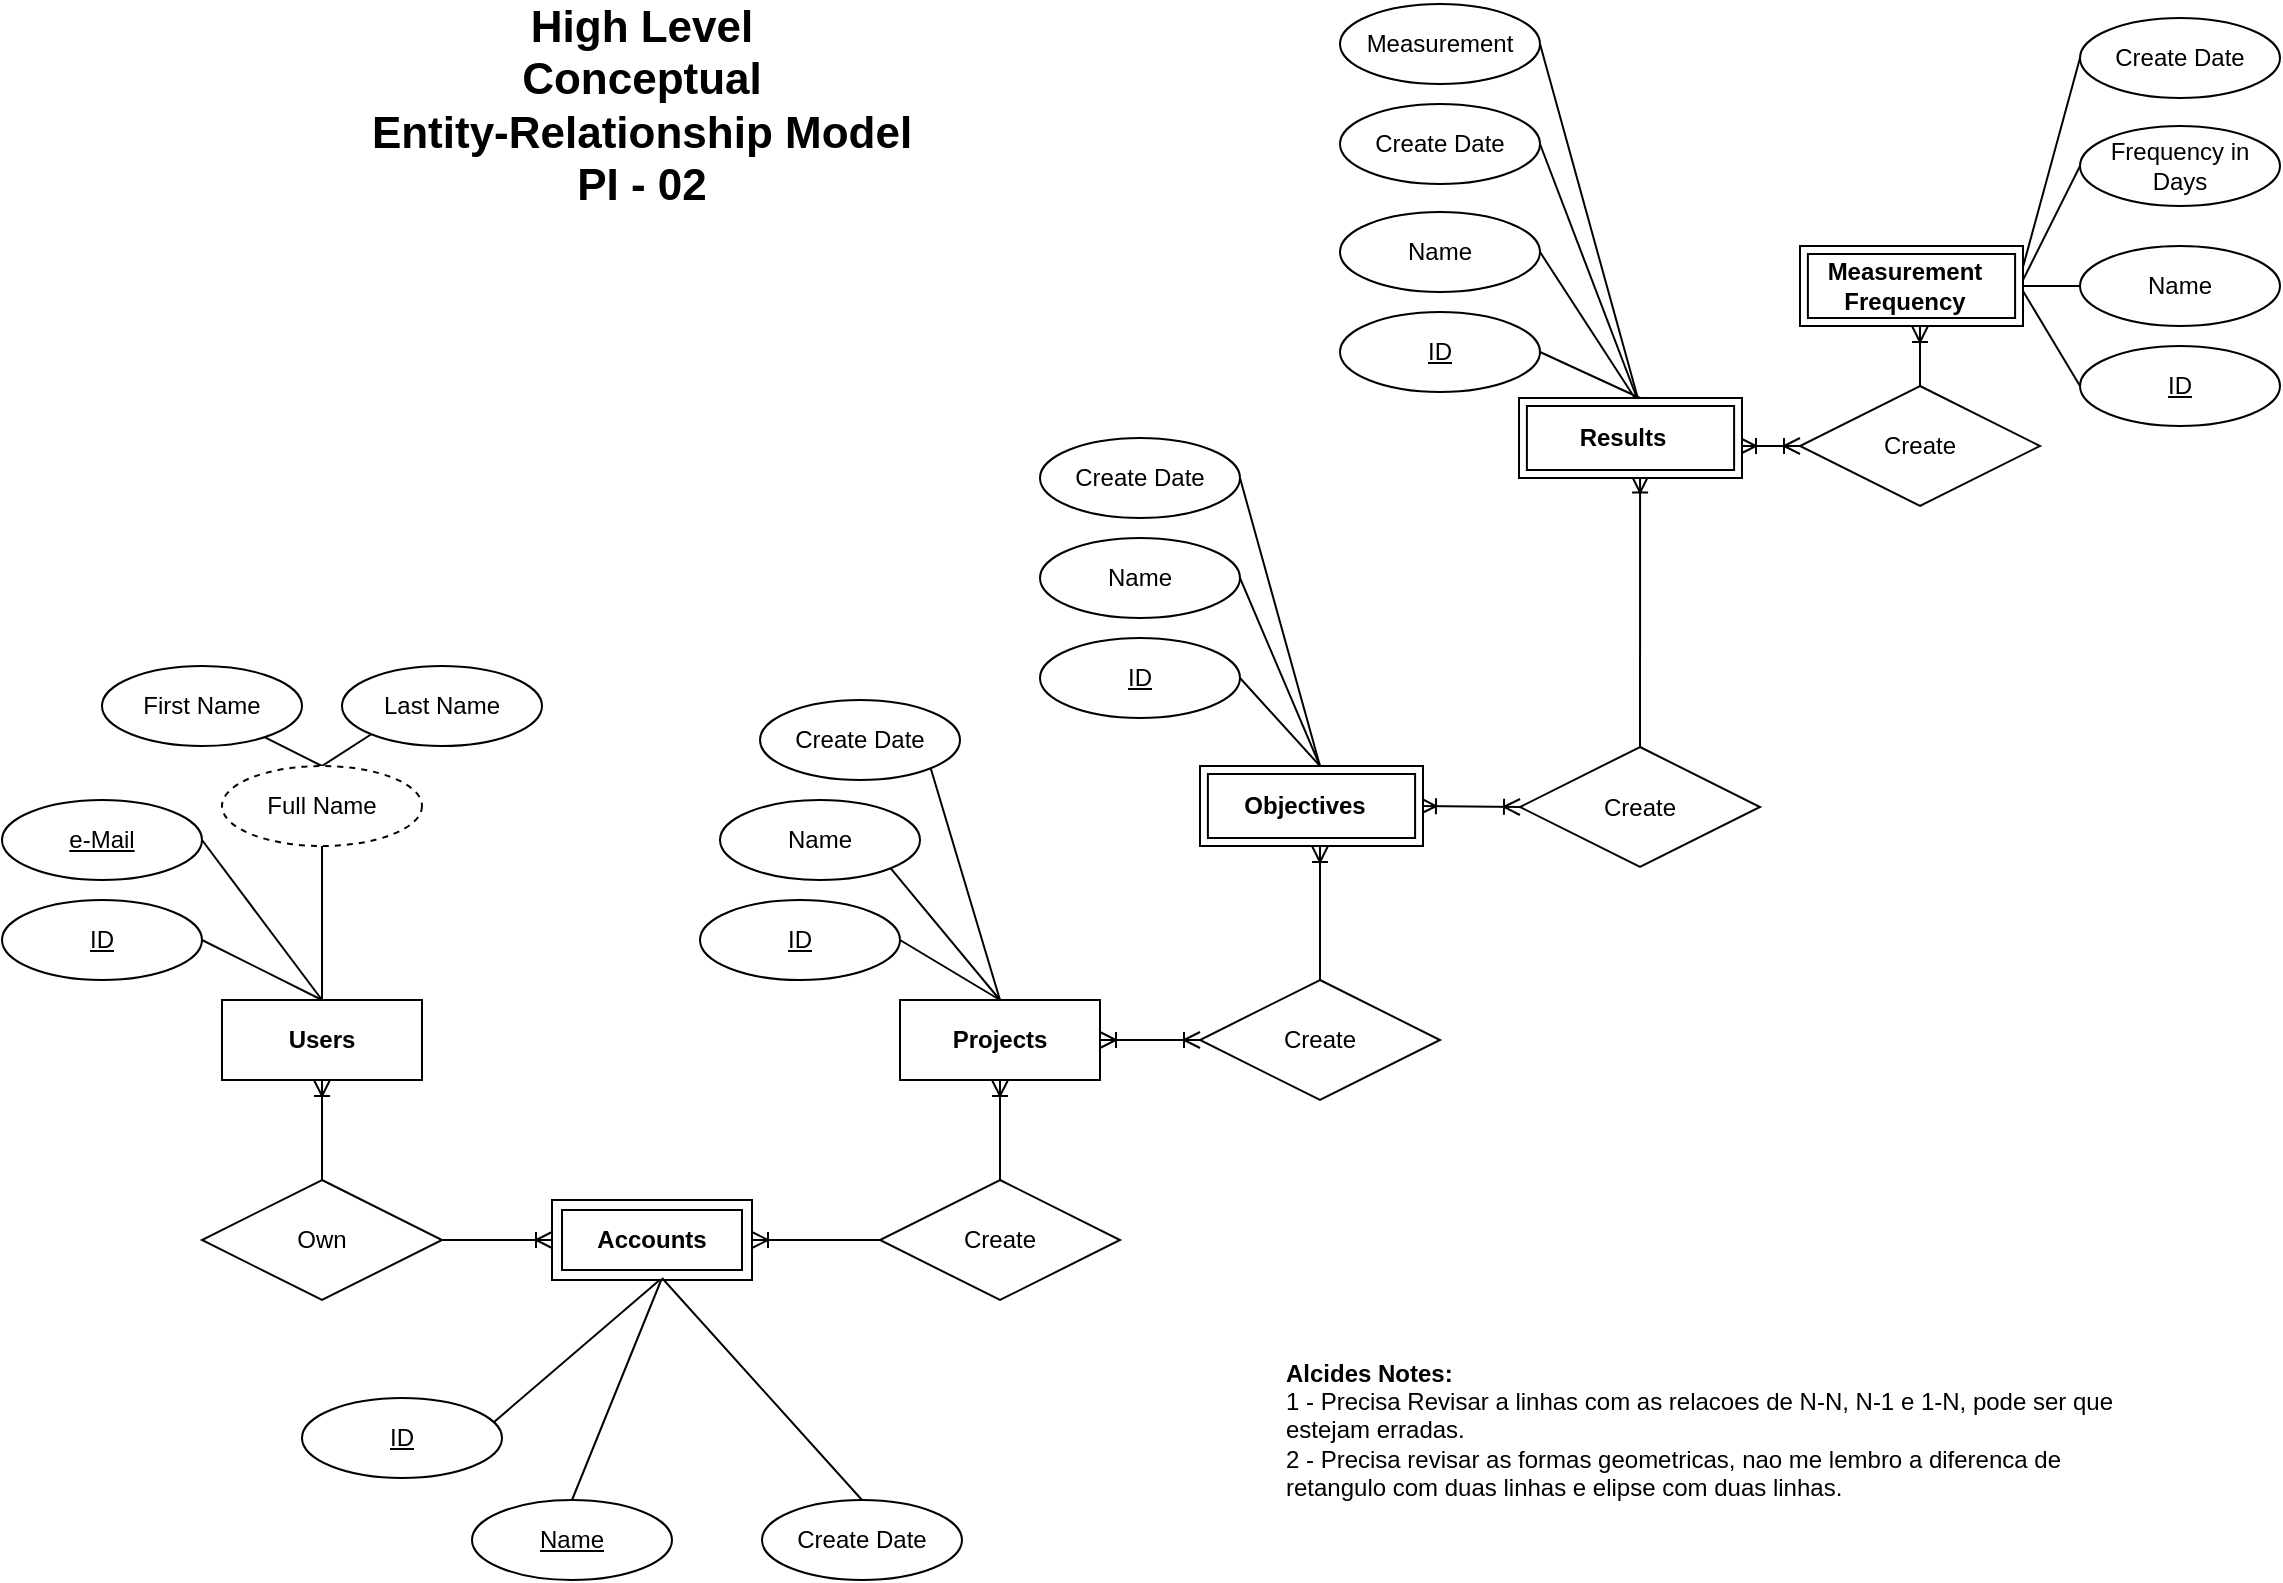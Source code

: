 <mxfile version="18.0.3" type="device"><diagram id="R2lEEEUBdFMjLlhIrx00" name="Page-1"><mxGraphModel dx="1422" dy="772" grid="1" gridSize="10" guides="1" tooltips="1" connect="1" arrows="1" fold="1" page="1" pageScale="1" pageWidth="1169" pageHeight="827" math="0" shadow="0" extFonts="Permanent Marker^https://fonts.googleapis.com/css?family=Permanent+Marker"><root><mxCell id="0"/><mxCell id="1" parent="0"/><mxCell id="SKkGPcV93eEnw3gqPqGm-1" style="edgeStyle=none;rounded=0;orthogonalLoop=1;jettySize=auto;html=1;exitX=0.5;exitY=1;exitDx=0;exitDy=0;entryX=0.5;entryY=0;entryDx=0;entryDy=0;endArrow=none;endFill=0;startArrow=ERoneToMany;startFill=0;" parent="1" source="SKkGPcV93eEnw3gqPqGm-2" target="SKkGPcV93eEnw3gqPqGm-14" edge="1"><mxGeometry relative="1" as="geometry"><mxPoint x="340" y="531.0" as="targetPoint"/></mxGeometry></mxCell><mxCell id="SKkGPcV93eEnw3gqPqGm-2" value="&lt;b&gt;Users&lt;/b&gt;" style="whiteSpace=wrap;html=1;align=center;" parent="1" vertex="1"><mxGeometry x="130" y="511" width="100" height="40" as="geometry"/></mxCell><mxCell id="SKkGPcV93eEnw3gqPqGm-6" value="Last Name" style="ellipse;whiteSpace=wrap;html=1;align=center;" parent="1" vertex="1"><mxGeometry x="190" y="344" width="100" height="40" as="geometry"/></mxCell><mxCell id="SKkGPcV93eEnw3gqPqGm-8" value="e-Mail" style="ellipse;whiteSpace=wrap;html=1;align=center;fontStyle=4;" parent="1" vertex="1"><mxGeometry x="20" y="411" width="100" height="40" as="geometry"/></mxCell><mxCell id="SKkGPcV93eEnw3gqPqGm-9" style="rounded=0;orthogonalLoop=1;jettySize=auto;html=1;exitX=1;exitY=0.5;exitDx=0;exitDy=0;endArrow=none;endFill=0;" parent="1" source="SKkGPcV93eEnw3gqPqGm-8" edge="1"><mxGeometry relative="1" as="geometry"><mxPoint x="150" y="471" as="sourcePoint"/><mxPoint x="180" y="511" as="targetPoint"/></mxGeometry></mxCell><mxCell id="SKkGPcV93eEnw3gqPqGm-10" style="rounded=0;orthogonalLoop=1;jettySize=auto;html=1;endArrow=none;endFill=0;exitX=0.5;exitY=1;exitDx=0;exitDy=0;" parent="1" source="3QdAhj6eM5mHvInQrZt5-24" edge="1"><mxGeometry relative="1" as="geometry"><mxPoint x="190" y="401" as="sourcePoint"/><mxPoint x="180" y="511" as="targetPoint"/></mxGeometry></mxCell><mxCell id="SKkGPcV93eEnw3gqPqGm-13" style="edgeStyle=none;rounded=0;orthogonalLoop=1;jettySize=auto;html=1;exitX=1;exitY=0.5;exitDx=0;exitDy=0;startArrow=none;startFill=0;endArrow=ERoneToMany;endFill=0;entryX=0;entryY=0.5;entryDx=0;entryDy=0;" parent="1" source="SKkGPcV93eEnw3gqPqGm-14" target="3QdAhj6eM5mHvInQrZt5-47" edge="1"><mxGeometry relative="1" as="geometry"><mxPoint x="250" y="621.0" as="sourcePoint"/><mxPoint x="330" y="631" as="targetPoint"/></mxGeometry></mxCell><mxCell id="SKkGPcV93eEnw3gqPqGm-14" value="Own" style="shape=rhombus;perimeter=rhombusPerimeter;whiteSpace=wrap;html=1;align=center;" parent="1" vertex="1"><mxGeometry x="120" y="601" width="120" height="60" as="geometry"/></mxCell><mxCell id="3QdAhj6eM5mHvInQrZt5-45" style="edgeStyle=none;rounded=0;orthogonalLoop=1;jettySize=auto;html=1;exitX=0.5;exitY=1;exitDx=0;exitDy=0;entryX=0.5;entryY=0;entryDx=0;entryDy=0;endArrow=none;endFill=0;startArrow=ERoneToMany;startFill=0;" parent="1" source="SKkGPcV93eEnw3gqPqGm-17" target="3QdAhj6eM5mHvInQrZt5-44" edge="1"><mxGeometry relative="1" as="geometry"/></mxCell><mxCell id="SKkGPcV93eEnw3gqPqGm-17" value="&lt;b&gt;Projects&lt;/b&gt;" style="whiteSpace=wrap;html=1;align=center;" parent="1" vertex="1"><mxGeometry x="469" y="511" width="100" height="40" as="geometry"/></mxCell><mxCell id="SKkGPcV93eEnw3gqPqGm-18" style="rounded=0;orthogonalLoop=1;jettySize=auto;html=1;exitX=1;exitY=0.5;exitDx=0;exitDy=0;entryX=0.5;entryY=0;entryDx=0;entryDy=0;endArrow=none;endFill=0;" parent="1" source="SKkGPcV93eEnw3gqPqGm-19" target="SKkGPcV93eEnw3gqPqGm-17" edge="1"><mxGeometry relative="1" as="geometry"/></mxCell><mxCell id="SKkGPcV93eEnw3gqPqGm-19" value="ID" style="ellipse;whiteSpace=wrap;html=1;align=center;fontStyle=4;" parent="1" vertex="1"><mxGeometry x="369" y="461" width="100" height="40" as="geometry"/></mxCell><mxCell id="SKkGPcV93eEnw3gqPqGm-23" style="rounded=0;orthogonalLoop=1;jettySize=auto;html=1;endArrow=none;endFill=0;exitX=1;exitY=1;exitDx=0;exitDy=0;" parent="1" source="SKkGPcV93eEnw3gqPqGm-27" edge="1"><mxGeometry relative="1" as="geometry"><mxPoint x="509" y="382" as="sourcePoint"/><mxPoint x="519" y="511" as="targetPoint"/></mxGeometry></mxCell><mxCell id="SKkGPcV93eEnw3gqPqGm-27" value="Name" style="ellipse;whiteSpace=wrap;html=1;align=center;" parent="1" vertex="1"><mxGeometry x="379" y="411" width="100" height="40" as="geometry"/></mxCell><mxCell id="SKkGPcV93eEnw3gqPqGm-31" style="rounded=0;orthogonalLoop=1;jettySize=auto;html=1;exitX=1;exitY=0;exitDx=0;exitDy=0;endArrow=none;endFill=0;" parent="1" edge="1"><mxGeometry relative="1" as="geometry"><mxPoint x="350" y="650" as="targetPoint"/><mxPoint x="260.355" y="726.858" as="sourcePoint"/></mxGeometry></mxCell><mxCell id="SKkGPcV93eEnw3gqPqGm-32" value="ID" style="ellipse;whiteSpace=wrap;html=1;align=center;fontStyle=4;" parent="1" vertex="1"><mxGeometry x="170" y="710" width="100" height="40" as="geometry"/></mxCell><mxCell id="SKkGPcV93eEnw3gqPqGm-37" style="edgeStyle=none;rounded=0;orthogonalLoop=1;jettySize=auto;html=1;exitX=0.5;exitY=0;exitDx=0;exitDy=0;startArrow=none;startFill=0;endArrow=none;endFill=0;" parent="1" source="SKkGPcV93eEnw3gqPqGm-38" edge="1"><mxGeometry relative="1" as="geometry"><mxPoint x="315" y="741" as="sourcePoint"/><mxPoint x="350" y="650" as="targetPoint"/></mxGeometry></mxCell><mxCell id="SKkGPcV93eEnw3gqPqGm-38" value="Name" style="ellipse;whiteSpace=wrap;html=1;align=center;fontStyle=4;" parent="1" vertex="1"><mxGeometry x="255" y="761" width="100" height="40" as="geometry"/></mxCell><mxCell id="SKkGPcV93eEnw3gqPqGm-41" style="edgeStyle=none;rounded=0;orthogonalLoop=1;jettySize=auto;html=1;exitX=1;exitY=1;exitDx=0;exitDy=0;startArrow=none;startFill=0;endArrow=none;endFill=0;" parent="1" source="SKkGPcV93eEnw3gqPqGm-42" edge="1"><mxGeometry relative="1" as="geometry"><mxPoint x="519" y="511" as="targetPoint"/></mxGeometry></mxCell><mxCell id="SKkGPcV93eEnw3gqPqGm-42" value="Create Date" style="ellipse;whiteSpace=wrap;html=1;align=center;" parent="1" vertex="1"><mxGeometry x="399" y="361" width="100" height="40" as="geometry"/></mxCell><mxCell id="SKkGPcV93eEnw3gqPqGm-44" style="edgeStyle=none;rounded=0;orthogonalLoop=1;jettySize=auto;html=1;exitX=1;exitY=1;exitDx=0;exitDy=0;startArrow=none;startFill=0;endArrow=none;endFill=0;" parent="1" edge="1"><mxGeometry relative="1" as="geometry"><mxPoint x="668.995" y="288.142" as="sourcePoint"/><mxPoint x="668.995" y="288.142" as="targetPoint"/></mxGeometry></mxCell><mxCell id="3QdAhj6eM5mHvInQrZt5-2" style="rounded=0;orthogonalLoop=1;jettySize=auto;html=1;entryX=0.5;entryY=0;entryDx=0;entryDy=0;endArrow=none;endFill=0;" parent="1" source="3QdAhj6eM5mHvInQrZt5-1" target="3QdAhj6eM5mHvInQrZt5-24" edge="1"><mxGeometry relative="1" as="geometry"><mxPoint x="180" y="394" as="targetPoint"/></mxGeometry></mxCell><mxCell id="3QdAhj6eM5mHvInQrZt5-1" value="First Name" style="ellipse;whiteSpace=wrap;html=1;align=center;" parent="1" vertex="1"><mxGeometry x="70" y="344" width="100" height="40" as="geometry"/></mxCell><mxCell id="3QdAhj6eM5mHvInQrZt5-3" style="rounded=0;orthogonalLoop=1;jettySize=auto;html=1;entryX=0;entryY=1;entryDx=0;entryDy=0;endArrow=none;endFill=0;exitX=0.5;exitY=0;exitDx=0;exitDy=0;" parent="1" source="3QdAhj6eM5mHvInQrZt5-24" target="SKkGPcV93eEnw3gqPqGm-6" edge="1"><mxGeometry relative="1" as="geometry"><mxPoint x="180" y="394" as="sourcePoint"/><mxPoint x="190" y="404" as="targetPoint"/></mxGeometry></mxCell><mxCell id="3QdAhj6eM5mHvInQrZt5-6" style="edgeStyle=none;rounded=0;orthogonalLoop=1;jettySize=auto;html=1;exitX=0.5;exitY=1;exitDx=0;exitDy=0;endArrow=none;endFill=0;" parent="1" edge="1"><mxGeometry relative="1" as="geometry"><mxPoint x="290" y="451" as="sourcePoint"/><mxPoint x="290" y="451" as="targetPoint"/></mxGeometry></mxCell><mxCell id="3QdAhj6eM5mHvInQrZt5-11" style="edgeStyle=none;rounded=0;orthogonalLoop=1;jettySize=auto;html=1;exitX=1;exitY=0.5;exitDx=0;exitDy=0;endArrow=none;endFill=0;" parent="1" source="3QdAhj6eM5mHvInQrZt5-12" edge="1"><mxGeometry relative="1" as="geometry"><mxPoint x="180" y="511" as="targetPoint"/><mxPoint x="120" y="481" as="sourcePoint"/></mxGeometry></mxCell><mxCell id="3QdAhj6eM5mHvInQrZt5-12" value="ID" style="ellipse;whiteSpace=wrap;html=1;align=center;fontStyle=4;" parent="1" vertex="1"><mxGeometry x="20" y="461" width="100" height="40" as="geometry"/></mxCell><mxCell id="3QdAhj6eM5mHvInQrZt5-24" value="Full Name" style="ellipse;whiteSpace=wrap;html=1;align=center;dashed=1;" parent="1" vertex="1"><mxGeometry x="130" y="394" width="100" height="40" as="geometry"/></mxCell><mxCell id="3QdAhj6eM5mHvInQrZt5-52" style="edgeStyle=none;rounded=0;orthogonalLoop=1;jettySize=auto;html=1;exitX=0.5;exitY=0;exitDx=0;exitDy=0;entryX=1;entryY=0.5;entryDx=0;entryDy=0;startArrow=none;startFill=0;endArrow=none;endFill=0;" parent="1" target="3QdAhj6eM5mHvInQrZt5-49" edge="1"><mxGeometry relative="1" as="geometry"><mxPoint x="679.0" y="394" as="sourcePoint"/></mxGeometry></mxCell><mxCell id="3QdAhj6eM5mHvInQrZt5-53" style="edgeStyle=none;rounded=0;orthogonalLoop=1;jettySize=auto;html=1;exitX=0.5;exitY=0;exitDx=0;exitDy=0;entryX=1;entryY=0.5;entryDx=0;entryDy=0;startArrow=none;startFill=0;endArrow=none;endFill=0;" parent="1" target="3QdAhj6eM5mHvInQrZt5-51" edge="1"><mxGeometry relative="1" as="geometry"><mxPoint x="679.0" y="394" as="sourcePoint"/></mxGeometry></mxCell><mxCell id="3QdAhj6eM5mHvInQrZt5-29" style="edgeStyle=none;rounded=0;orthogonalLoop=1;jettySize=auto;html=1;exitX=0.5;exitY=1;exitDx=0;exitDy=0;endArrow=none;endFill=0;" parent="1" edge="1"><mxGeometry relative="1" as="geometry"><mxPoint x="679.0" y="437.83" as="sourcePoint"/><mxPoint x="679.0" y="437.83" as="targetPoint"/></mxGeometry></mxCell><mxCell id="3QdAhj6eM5mHvInQrZt5-37" style="edgeStyle=none;rounded=0;orthogonalLoop=1;jettySize=auto;html=1;exitX=0.5;exitY=1;exitDx=0;exitDy=0;endArrow=none;endFill=0;" parent="1" edge="1"><mxGeometry relative="1" as="geometry"><mxPoint x="833.64" y="330" as="sourcePoint"/><mxPoint x="833.64" y="330" as="targetPoint"/></mxGeometry></mxCell><mxCell id="3QdAhj6eM5mHvInQrZt5-43" style="edgeStyle=none;rounded=0;orthogonalLoop=1;jettySize=auto;html=1;exitX=1;exitY=1;exitDx=0;exitDy=0;endArrow=none;endFill=0;" parent="1" edge="1"><mxGeometry relative="1" as="geometry"><mxPoint x="535.355" y="755.142" as="sourcePoint"/><mxPoint x="535.355" y="755.142" as="targetPoint"/></mxGeometry></mxCell><mxCell id="3QdAhj6eM5mHvInQrZt5-46" style="edgeStyle=none;rounded=0;orthogonalLoop=1;jettySize=auto;html=1;exitX=0;exitY=0.5;exitDx=0;exitDy=0;entryX=1;entryY=0.5;entryDx=0;entryDy=0;endArrow=ERoneToMany;endFill=0;startArrow=none;startFill=0;" parent="1" source="3QdAhj6eM5mHvInQrZt5-44" target="3QdAhj6eM5mHvInQrZt5-47" edge="1"><mxGeometry relative="1" as="geometry"><mxPoint x="395" y="631" as="targetPoint"/><mxPoint x="424" y="631" as="sourcePoint"/></mxGeometry></mxCell><mxCell id="3QdAhj6eM5mHvInQrZt5-44" value="Create" style="shape=rhombus;perimeter=rhombusPerimeter;whiteSpace=wrap;html=1;align=center;" parent="1" vertex="1"><mxGeometry x="459" y="601" width="120" height="60" as="geometry"/></mxCell><mxCell id="3QdAhj6eM5mHvInQrZt5-47" value="&lt;b&gt;Accounts&lt;/b&gt;" style="shape=ext;margin=3;double=1;whiteSpace=wrap;html=1;align=center;" parent="1" vertex="1"><mxGeometry x="295" y="611" width="100" height="40" as="geometry"/></mxCell><mxCell id="3QdAhj6eM5mHvInQrZt5-54" style="edgeStyle=none;rounded=0;orthogonalLoop=1;jettySize=auto;html=1;exitX=1;exitY=0.5;exitDx=0;exitDy=0;entryX=0.5;entryY=0;entryDx=0;entryDy=0;startArrow=none;startFill=0;endArrow=none;endFill=0;" parent="1" source="3QdAhj6eM5mHvInQrZt5-48" edge="1"><mxGeometry relative="1" as="geometry"><mxPoint x="679.0" y="394" as="targetPoint"/></mxGeometry></mxCell><mxCell id="3QdAhj6eM5mHvInQrZt5-48" value="&lt;u&gt;ID&lt;/u&gt;" style="ellipse;whiteSpace=wrap;html=1;align=center;" parent="1" vertex="1"><mxGeometry x="539" y="330" width="100" height="40" as="geometry"/></mxCell><mxCell id="3QdAhj6eM5mHvInQrZt5-49" value="Create Date" style="ellipse;whiteSpace=wrap;html=1;align=center;" parent="1" vertex="1"><mxGeometry x="539" y="230" width="100" height="40" as="geometry"/></mxCell><mxCell id="3QdAhj6eM5mHvInQrZt5-51" value="Name" style="ellipse;whiteSpace=wrap;html=1;align=center;" parent="1" vertex="1"><mxGeometry x="539" y="280" width="100" height="40" as="geometry"/></mxCell><mxCell id="3QdAhj6eM5mHvInQrZt5-63" value="High Level&lt;br&gt;Conceptual&lt;br&gt;Entity-Relationship Model&lt;br&gt;PI - 02" style="text;html=1;strokeColor=none;fillColor=none;align=center;verticalAlign=middle;whiteSpace=wrap;rounded=0;fontStyle=1;fontSize=22;" parent="1" vertex="1"><mxGeometry x="70" y="54" width="540" height="20" as="geometry"/></mxCell><mxCell id="SgOpvp0JwXgOamLrefUK-2" style="rounded=0;orthogonalLoop=1;jettySize=auto;html=1;exitX=0.5;exitY=0;exitDx=0;exitDy=0;endArrow=none;endFill=0;" parent="1" source="SgOpvp0JwXgOamLrefUK-1" edge="1"><mxGeometry relative="1" as="geometry"><mxPoint x="415" y="761" as="sourcePoint"/><mxPoint x="350" y="650" as="targetPoint"/></mxGeometry></mxCell><mxCell id="SgOpvp0JwXgOamLrefUK-1" value="Create Date" style="ellipse;whiteSpace=wrap;html=1;align=center;" parent="1" vertex="1"><mxGeometry x="400" y="761" width="100" height="40" as="geometry"/></mxCell><mxCell id="r4mlWEQ8Ti_DjbD3lq-a-2" style="edgeStyle=none;rounded=0;orthogonalLoop=1;jettySize=auto;html=1;exitX=0.5;exitY=0;exitDx=0;exitDy=0;entryX=1;entryY=0.5;entryDx=0;entryDy=0;startArrow=none;startFill=0;endArrow=none;endFill=0;" parent="1" target="r4mlWEQ8Ti_DjbD3lq-a-9" edge="1"><mxGeometry relative="1" as="geometry"><mxPoint x="839" y="214" as="sourcePoint"/></mxGeometry></mxCell><mxCell id="r4mlWEQ8Ti_DjbD3lq-a-3" style="edgeStyle=none;rounded=0;orthogonalLoop=1;jettySize=auto;html=1;exitX=0.5;exitY=0;exitDx=0;exitDy=0;entryX=1;entryY=0.5;entryDx=0;entryDy=0;startArrow=none;startFill=0;endArrow=none;endFill=0;" parent="1" target="r4mlWEQ8Ti_DjbD3lq-a-10" edge="1"><mxGeometry relative="1" as="geometry"><mxPoint x="839" y="214" as="sourcePoint"/></mxGeometry></mxCell><mxCell id="r4mlWEQ8Ti_DjbD3lq-a-5" style="edgeStyle=none;rounded=0;orthogonalLoop=1;jettySize=auto;html=1;exitX=0.5;exitY=1;exitDx=0;exitDy=0;endArrow=none;endFill=0;" parent="1" edge="1"><mxGeometry relative="1" as="geometry"><mxPoint x="839" y="254" as="sourcePoint"/><mxPoint x="839" y="254" as="targetPoint"/></mxGeometry></mxCell><mxCell id="r4mlWEQ8Ti_DjbD3lq-a-7" style="edgeStyle=none;rounded=0;orthogonalLoop=1;jettySize=auto;html=1;exitX=1;exitY=0.5;exitDx=0;exitDy=0;startArrow=none;startFill=0;endArrow=none;endFill=0;" parent="1" source="r4mlWEQ8Ti_DjbD3lq-a-8" edge="1"><mxGeometry relative="1" as="geometry"><mxPoint x="839" y="210" as="targetPoint"/></mxGeometry></mxCell><mxCell id="r4mlWEQ8Ti_DjbD3lq-a-8" value="&lt;u&gt;ID&lt;/u&gt;" style="ellipse;whiteSpace=wrap;html=1;align=center;" parent="1" vertex="1"><mxGeometry x="689.0" y="167" width="100" height="40" as="geometry"/></mxCell><mxCell id="r4mlWEQ8Ti_DjbD3lq-a-9" value="Create Date" style="ellipse;whiteSpace=wrap;html=1;align=center;" parent="1" vertex="1"><mxGeometry x="689.0" y="63" width="100" height="40" as="geometry"/></mxCell><mxCell id="r4mlWEQ8Ti_DjbD3lq-a-10" value="Name" style="ellipse;whiteSpace=wrap;html=1;align=center;" parent="1" vertex="1"><mxGeometry x="689.0" y="117" width="100" height="40" as="geometry"/></mxCell><mxCell id="r4mlWEQ8Ti_DjbD3lq-a-15" style="edgeStyle=none;rounded=0;orthogonalLoop=1;jettySize=auto;html=1;exitX=0.5;exitY=1;exitDx=0;exitDy=0;endArrow=none;endFill=0;" parent="1" edge="1"><mxGeometry relative="1" as="geometry"><mxPoint x="708.39" y="441.83" as="sourcePoint"/><mxPoint x="708.39" y="441.83" as="targetPoint"/></mxGeometry></mxCell><mxCell id="r4mlWEQ8Ti_DjbD3lq-a-16" style="edgeStyle=none;rounded=0;orthogonalLoop=1;jettySize=auto;html=1;exitX=0.5;exitY=1;exitDx=0;exitDy=0;endArrow=none;endFill=0;" parent="1" edge="1"><mxGeometry relative="1" as="geometry"><mxPoint x="943.64" y="490" as="sourcePoint"/><mxPoint x="943.64" y="490" as="targetPoint"/></mxGeometry></mxCell><mxCell id="X0nM7nDoMmR_yAjY6Lk1-1" style="edgeStyle=none;rounded=0;orthogonalLoop=1;jettySize=auto;html=1;entryX=1;entryY=0.5;entryDx=0;entryDy=0;startArrow=none;startFill=0;endArrow=none;endFill=0;exitX=0.5;exitY=0;exitDx=0;exitDy=0;" parent="1" target="X0nM7nDoMmR_yAjY6Lk1-2" edge="1"><mxGeometry relative="1" as="geometry"><mxPoint x="839" y="214" as="sourcePoint"/></mxGeometry></mxCell><mxCell id="X0nM7nDoMmR_yAjY6Lk1-2" value="Measurement" style="ellipse;whiteSpace=wrap;html=1;align=center;" parent="1" vertex="1"><mxGeometry x="689.0" y="13" width="100" height="40" as="geometry"/></mxCell><mxCell id="X0nM7nDoMmR_yAjY6Lk1-4" style="edgeStyle=none;rounded=0;orthogonalLoop=1;jettySize=auto;html=1;exitX=1;exitY=0.5;exitDx=0;exitDy=0;entryX=0;entryY=0.5;entryDx=0;entryDy=0;startArrow=none;startFill=0;endArrow=none;endFill=0;" parent="1" target="X0nM7nDoMmR_yAjY6Lk1-11" edge="1"><mxGeometry relative="1" as="geometry"><mxPoint x="1029.0" y="154" as="sourcePoint"/></mxGeometry></mxCell><mxCell id="X0nM7nDoMmR_yAjY6Lk1-5" style="edgeStyle=none;rounded=0;orthogonalLoop=1;jettySize=auto;html=1;exitX=1;exitY=0.5;exitDx=0;exitDy=0;entryX=0;entryY=0.5;entryDx=0;entryDy=0;startArrow=none;startFill=0;endArrow=none;endFill=0;" parent="1" target="X0nM7nDoMmR_yAjY6Lk1-12" edge="1"><mxGeometry relative="1" as="geometry"><mxPoint x="1029.0" y="154" as="sourcePoint"/></mxGeometry></mxCell><mxCell id="X0nM7nDoMmR_yAjY6Lk1-8" style="edgeStyle=none;rounded=0;orthogonalLoop=1;jettySize=auto;html=1;exitX=0.5;exitY=1;exitDx=0;exitDy=0;endArrow=none;endFill=0;" parent="1" edge="1"><mxGeometry relative="1" as="geometry"><mxPoint x="1109.0" y="106" as="sourcePoint"/><mxPoint x="1109.0" y="106" as="targetPoint"/></mxGeometry></mxCell><mxCell id="X0nM7nDoMmR_yAjY6Lk1-9" style="edgeStyle=none;rounded=0;orthogonalLoop=1;jettySize=auto;html=1;exitX=0;exitY=0.5;exitDx=0;exitDy=0;entryX=1;entryY=0.5;entryDx=0;entryDy=0;startArrow=none;startFill=0;endArrow=none;endFill=0;" parent="1" source="X0nM7nDoMmR_yAjY6Lk1-10" edge="1"><mxGeometry relative="1" as="geometry"><mxPoint x="1029.0" y="154" as="targetPoint"/></mxGeometry></mxCell><mxCell id="X0nM7nDoMmR_yAjY6Lk1-10" value="&lt;u&gt;ID&lt;/u&gt;" style="ellipse;whiteSpace=wrap;html=1;align=center;" parent="1" vertex="1"><mxGeometry x="1059.0" y="184" width="100" height="40" as="geometry"/></mxCell><mxCell id="X0nM7nDoMmR_yAjY6Lk1-11" value="Frequency in Days" style="ellipse;whiteSpace=wrap;html=1;align=center;" parent="1" vertex="1"><mxGeometry x="1059.0" y="74" width="100" height="40" as="geometry"/></mxCell><mxCell id="X0nM7nDoMmR_yAjY6Lk1-12" value="Name" style="ellipse;whiteSpace=wrap;html=1;align=center;" parent="1" vertex="1"><mxGeometry x="1059.0" y="134" width="100" height="40" as="geometry"/></mxCell><mxCell id="X0nM7nDoMmR_yAjY6Lk1-13" style="edgeStyle=none;rounded=0;orthogonalLoop=1;jettySize=auto;html=1;entryX=0;entryY=0.5;entryDx=0;entryDy=0;startArrow=none;startFill=0;endArrow=none;endFill=0;" parent="1" target="X0nM7nDoMmR_yAjY6Lk1-14" edge="1"><mxGeometry relative="1" as="geometry"><mxPoint x="1029.0" y="150" as="sourcePoint"/></mxGeometry></mxCell><mxCell id="X0nM7nDoMmR_yAjY6Lk1-14" value="Create Date" style="ellipse;whiteSpace=wrap;html=1;align=center;" parent="1" vertex="1"><mxGeometry x="1059.0" y="20" width="100" height="40" as="geometry"/></mxCell><mxCell id="X0nM7nDoMmR_yAjY6Lk1-18" style="edgeStyle=none;rounded=0;orthogonalLoop=1;jettySize=auto;html=1;exitX=0.5;exitY=1;exitDx=0;exitDy=0;entryX=0.5;entryY=0;entryDx=0;entryDy=0;endArrow=none;endFill=0;startArrow=ERoneToMany;startFill=0;" parent="1" target="X0nM7nDoMmR_yAjY6Lk1-20" edge="1"><mxGeometry relative="1" as="geometry"><mxPoint x="679.0" y="434" as="sourcePoint"/><mxPoint x="699" y="501" as="targetPoint"/></mxGeometry></mxCell><mxCell id="X0nM7nDoMmR_yAjY6Lk1-19" style="edgeStyle=none;rounded=0;orthogonalLoop=1;jettySize=auto;html=1;endArrow=ERoneToMany;endFill=0;startArrow=ERoneToMany;startFill=0;entryX=0;entryY=0.5;entryDx=0;entryDy=0;exitX=1;exitY=0.5;exitDx=0;exitDy=0;" parent="1" source="SKkGPcV93eEnw3gqPqGm-17" target="X0nM7nDoMmR_yAjY6Lk1-20" edge="1"><mxGeometry relative="1" as="geometry"><mxPoint x="679" y="650" as="targetPoint"/><mxPoint x="599" y="470" as="sourcePoint"/></mxGeometry></mxCell><mxCell id="X0nM7nDoMmR_yAjY6Lk1-20" value="Create" style="shape=rhombus;perimeter=rhombusPerimeter;whiteSpace=wrap;html=1;align=center;" parent="1" vertex="1"><mxGeometry x="619" y="501" width="120" height="60" as="geometry"/></mxCell><mxCell id="X0nM7nDoMmR_yAjY6Lk1-28" style="edgeStyle=none;rounded=0;orthogonalLoop=1;jettySize=auto;html=1;exitX=0.5;exitY=1;exitDx=0;exitDy=0;endArrow=none;endFill=0;" parent="1" edge="1"><mxGeometry relative="1" as="geometry"><mxPoint x="839" y="317.5" as="sourcePoint"/><mxPoint x="839" y="317.5" as="targetPoint"/></mxGeometry></mxCell><mxCell id="X0nM7nDoMmR_yAjY6Lk1-29" style="edgeStyle=none;rounded=0;orthogonalLoop=1;jettySize=auto;html=1;exitX=0.543;exitY=0.982;exitDx=0;exitDy=0;entryX=0.5;entryY=0;entryDx=0;entryDy=0;endArrow=none;endFill=0;startArrow=ERoneToMany;startFill=0;exitPerimeter=0;" parent="1" source="xshzZuLmIwOEgtW_uviL-4" target="X0nM7nDoMmR_yAjY6Lk1-31" edge="1"><mxGeometry relative="1" as="geometry"><mxPoint x="839" y="254" as="sourcePoint"/><mxPoint x="859" y="384.5" as="targetPoint"/></mxGeometry></mxCell><mxCell id="X0nM7nDoMmR_yAjY6Lk1-30" style="edgeStyle=none;rounded=0;orthogonalLoop=1;jettySize=auto;html=1;exitX=0;exitY=0.5;exitDx=0;exitDy=0;endArrow=ERoneToMany;endFill=0;startArrow=ERoneToMany;startFill=0;entryX=1;entryY=0.5;entryDx=0;entryDy=0;" parent="1" source="X0nM7nDoMmR_yAjY6Lk1-31" edge="1"><mxGeometry relative="1" as="geometry"><mxPoint x="729.0" y="414" as="targetPoint"/></mxGeometry></mxCell><mxCell id="X0nM7nDoMmR_yAjY6Lk1-31" value="Create" style="shape=rhombus;perimeter=rhombusPerimeter;whiteSpace=wrap;html=1;align=center;" parent="1" vertex="1"><mxGeometry x="779" y="384.5" width="120" height="60" as="geometry"/></mxCell><mxCell id="X0nM7nDoMmR_yAjY6Lk1-32" style="edgeStyle=none;rounded=0;orthogonalLoop=1;jettySize=auto;html=1;exitX=0.5;exitY=1;exitDx=0;exitDy=0;endArrow=none;endFill=0;" parent="1" edge="1"><mxGeometry relative="1" as="geometry"><mxPoint x="1003.64" y="255.5" as="sourcePoint"/><mxPoint x="1003.64" y="255.5" as="targetPoint"/></mxGeometry></mxCell><mxCell id="X0nM7nDoMmR_yAjY6Lk1-33" style="edgeStyle=none;rounded=0;orthogonalLoop=1;jettySize=auto;html=1;exitX=0.5;exitY=1;exitDx=0;exitDy=0;endArrow=none;endFill=0;" parent="1" edge="1"><mxGeometry relative="1" as="geometry"><mxPoint x="999" y="209.5" as="sourcePoint"/><mxPoint x="999" y="209.5" as="targetPoint"/></mxGeometry></mxCell><mxCell id="X0nM7nDoMmR_yAjY6Lk1-34" style="edgeStyle=none;rounded=0;orthogonalLoop=1;jettySize=auto;html=1;exitX=0.5;exitY=1;exitDx=0;exitDy=0;endArrow=none;endFill=0;" parent="1" edge="1"><mxGeometry relative="1" as="geometry"><mxPoint x="1153.64" y="415.5" as="sourcePoint"/><mxPoint x="1153.64" y="415.5" as="targetPoint"/></mxGeometry></mxCell><mxCell id="X0nM7nDoMmR_yAjY6Lk1-35" style="edgeStyle=none;rounded=0;orthogonalLoop=1;jettySize=auto;html=1;exitX=0.5;exitY=1;exitDx=0;exitDy=0;endArrow=none;endFill=0;startArrow=none;" parent="1" source="X0nM7nDoMmR_yAjY6Lk1-38" edge="1"><mxGeometry relative="1" as="geometry"><mxPoint x="1009" y="243" as="sourcePoint"/><mxPoint x="1009" y="243" as="targetPoint"/></mxGeometry></mxCell><mxCell id="X0nM7nDoMmR_yAjY6Lk1-36" style="edgeStyle=none;rounded=0;orthogonalLoop=1;jettySize=auto;html=1;exitX=0.5;exitY=1;exitDx=0;exitDy=0;entryX=0.5;entryY=0;entryDx=0;entryDy=0;endArrow=none;endFill=0;startArrow=ERoneToMany;startFill=0;" parent="1" edge="1"><mxGeometry relative="1" as="geometry"><mxPoint x="979" y="174" as="sourcePoint"/><mxPoint x="979.0" y="234" as="targetPoint"/></mxGeometry></mxCell><mxCell id="X0nM7nDoMmR_yAjY6Lk1-37" style="edgeStyle=none;rounded=0;orthogonalLoop=1;jettySize=auto;html=1;exitX=0;exitY=0.5;exitDx=0;exitDy=0;endArrow=ERoneToMany;endFill=0;startArrow=ERoneToMany;startFill=0;entryX=1;entryY=0.5;entryDx=0;entryDy=0;" parent="1" source="X0nM7nDoMmR_yAjY6Lk1-38" edge="1"><mxGeometry relative="1" as="geometry"><mxPoint x="889" y="234" as="targetPoint"/></mxGeometry></mxCell><mxCell id="X0nM7nDoMmR_yAjY6Lk1-38" value="Create" style="shape=rhombus;perimeter=rhombusPerimeter;whiteSpace=wrap;html=1;align=center;" parent="1" vertex="1"><mxGeometry x="919" y="204" width="120" height="60" as="geometry"/></mxCell><mxCell id="X0nM7nDoMmR_yAjY6Lk1-42" value="&lt;b&gt;Alcides Notes:&lt;/b&gt;&lt;br&gt;1 - Precisa Revisar a linhas com as relacoes de N-N, N-1 e 1-N, pode ser que estejam erradas.&lt;br&gt;2 - Precisa revisar as formas geometricas, nao me lembro a diferenca de retangulo com duas linhas e elipse com duas linhas." style="text;html=1;strokeColor=none;fillColor=none;align=left;verticalAlign=middle;whiteSpace=wrap;rounded=0;" parent="1" vertex="1"><mxGeometry x="660" y="661" width="420" height="129" as="geometry"/></mxCell><mxCell id="xshzZuLmIwOEgtW_uviL-4" value="" style="verticalLabelPosition=bottom;verticalAlign=top;html=1;shape=mxgraph.basic.frame;dx=3.95;" vertex="1" parent="1"><mxGeometry x="778.5" y="210" width="111.5" height="40" as="geometry"/></mxCell><mxCell id="xshzZuLmIwOEgtW_uviL-8" value="&lt;b&gt;Results&lt;/b&gt;" style="text;html=1;align=center;verticalAlign=middle;resizable=0;points=[];autosize=1;strokeColor=none;fillColor=none;" vertex="1" parent="1"><mxGeometry x="800" y="220" width="60" height="20" as="geometry"/></mxCell><mxCell id="xshzZuLmIwOEgtW_uviL-9" style="edgeStyle=none;rounded=0;orthogonalLoop=1;jettySize=auto;html=1;exitX=0.5;exitY=1;exitDx=0;exitDy=0;endArrow=none;endFill=0;" edge="1" parent="1"><mxGeometry relative="1" as="geometry"><mxPoint x="679.5" y="438.0" as="sourcePoint"/><mxPoint x="679.5" y="438.0" as="targetPoint"/></mxGeometry></mxCell><mxCell id="xshzZuLmIwOEgtW_uviL-10" value="" style="verticalLabelPosition=bottom;verticalAlign=top;html=1;shape=mxgraph.basic.frame;dx=3.95;" vertex="1" parent="1"><mxGeometry x="619" y="394.0" width="111.5" height="40" as="geometry"/></mxCell><mxCell id="xshzZuLmIwOEgtW_uviL-11" value="&lt;b&gt;Objectives&lt;/b&gt;" style="text;html=1;align=center;verticalAlign=middle;resizable=0;points=[];autosize=1;strokeColor=none;fillColor=none;" vertex="1" parent="1"><mxGeometry x="630.5" y="404.0" width="80" height="20" as="geometry"/></mxCell><mxCell id="xshzZuLmIwOEgtW_uviL-12" style="edgeStyle=none;rounded=0;orthogonalLoop=1;jettySize=auto;html=1;exitX=0.5;exitY=1;exitDx=0;exitDy=0;endArrow=none;endFill=0;" edge="1" parent="1"><mxGeometry relative="1" as="geometry"><mxPoint x="979.5" y="178.0" as="sourcePoint"/><mxPoint x="979.5" y="178.0" as="targetPoint"/></mxGeometry></mxCell><mxCell id="xshzZuLmIwOEgtW_uviL-13" value="" style="verticalLabelPosition=bottom;verticalAlign=top;html=1;shape=mxgraph.basic.frame;dx=3.95;" vertex="1" parent="1"><mxGeometry x="919" y="134" width="111.5" height="40" as="geometry"/></mxCell><mxCell id="xshzZuLmIwOEgtW_uviL-14" value="&lt;b&gt;Measurement&lt;br&gt;Frequency&lt;br&gt;&lt;/b&gt;" style="text;html=1;align=center;verticalAlign=middle;resizable=0;points=[];autosize=1;strokeColor=none;fillColor=none;" vertex="1" parent="1"><mxGeometry x="925.5" y="139" width="90" height="30" as="geometry"/></mxCell></root></mxGraphModel></diagram></mxfile>